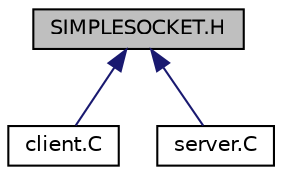 digraph "SIMPLESOCKET.H"
{
 // LATEX_PDF_SIZE
  edge [fontname="Helvetica",fontsize="10",labelfontname="Helvetica",labelfontsize="10"];
  node [fontname="Helvetica",fontsize="10",shape=record];
  Node1 [label="SIMPLESOCKET.H",height=0.2,width=0.4,color="black", fillcolor="grey75", style="filled", fontcolor="black",tooltip="Contains the definition of the classes for a TCP/IP client und server."];
  Node1 -> Node2 [dir="back",color="midnightblue",fontsize="10",style="solid",fontname="Helvetica"];
  Node2 [label="client.C",height=0.2,width=0.4,color="black", fillcolor="white", style="filled",URL="$d6/d8f/client_8C.html",tooltip="contains the implementation of the client"];
  Node1 -> Node3 [dir="back",color="midnightblue",fontsize="10",style="solid",fontname="Helvetica"];
  Node3 [label="server.C",height=0.2,width=0.4,color="black", fillcolor="white", style="filled",URL="$de/d69/server_8C.html",tooltip="contains the implementation of the server"];
}
